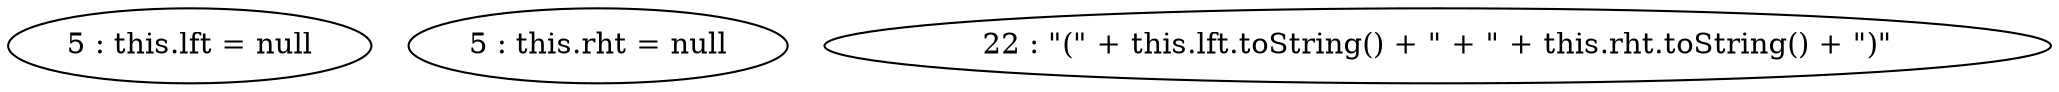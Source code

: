 digraph G {
"5 : this.lft = null"
"5 : this.rht = null"
"22 : \"(\" + this.lft.toString() + \" + \" + this.rht.toString() + \")\""
}